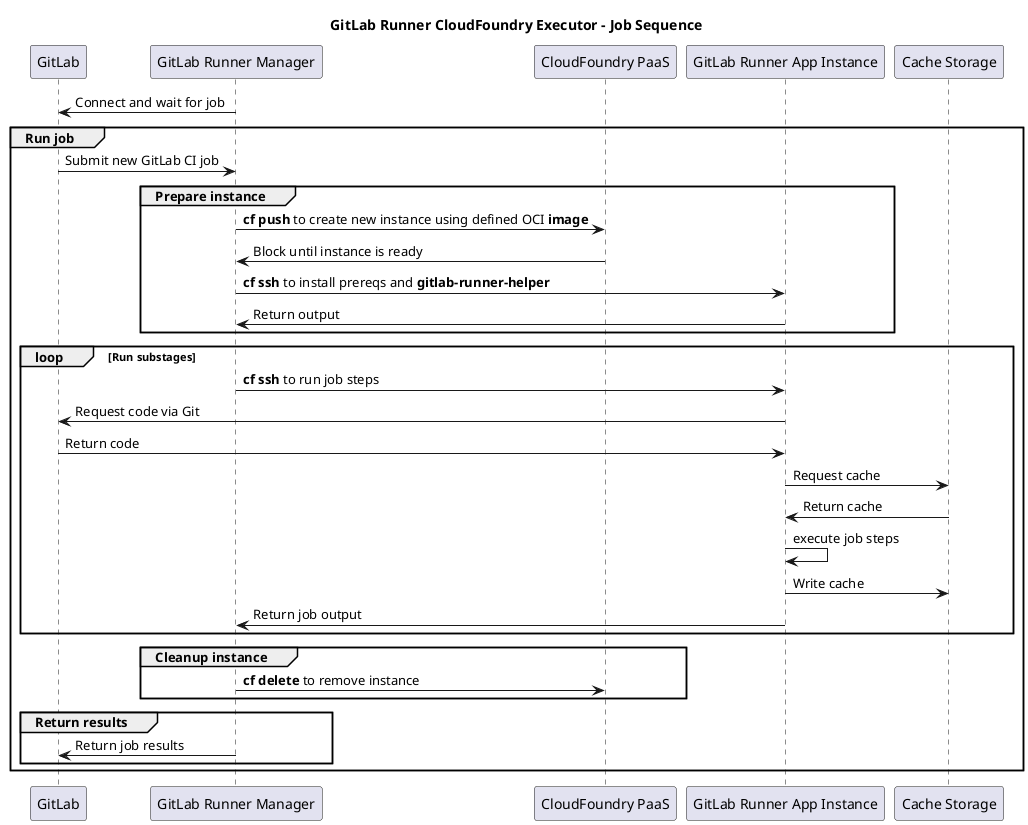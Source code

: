 @startuml

title GitLab Runner CloudFoundry Executor - Job Sequence

'skinparam monochrome true

'autonumber

participant "GitLab" as gitlab
participant "GitLab Runner Manager" as manager
participant "CloudFoundry PaaS" as cf
participant "GitLab Runner App Instance" as cfrunner
participant "Cache Storage" as cache
' Start

manager -> gitlab : Connect and wait for job

group Run job
gitlab -> manager : Submit new GitLab CI job

group Prepare instance
' prepare.sh
manager -> cf : **cf push** to create new instance using defined OCI **image**
cf -> manager : Block until instance is ready

manager -> cfrunner : **cf ssh** to install prereqs and **gitlab-runner-helper**
cfrunner -> manager : Return output
end

loop Run substages
' run.sh
manager -> cfrunner : **cf ssh** to run job steps
cfrunner -> gitlab : Request code via Git
gitlab -> cfrunner : Return code
cfrunner -> cache : Request cache
cache -> cfrunner : Return cache

cfrunner -> cfrunner : execute job steps

cfrunner -> cache : Write cache

cfrunner -> manager : Return job output
end

group Cleanup instance
manager -> cf : **cf delete** to remove instance
end

group Return results
manager -> gitlab : Return job results
end

end
@enduml
